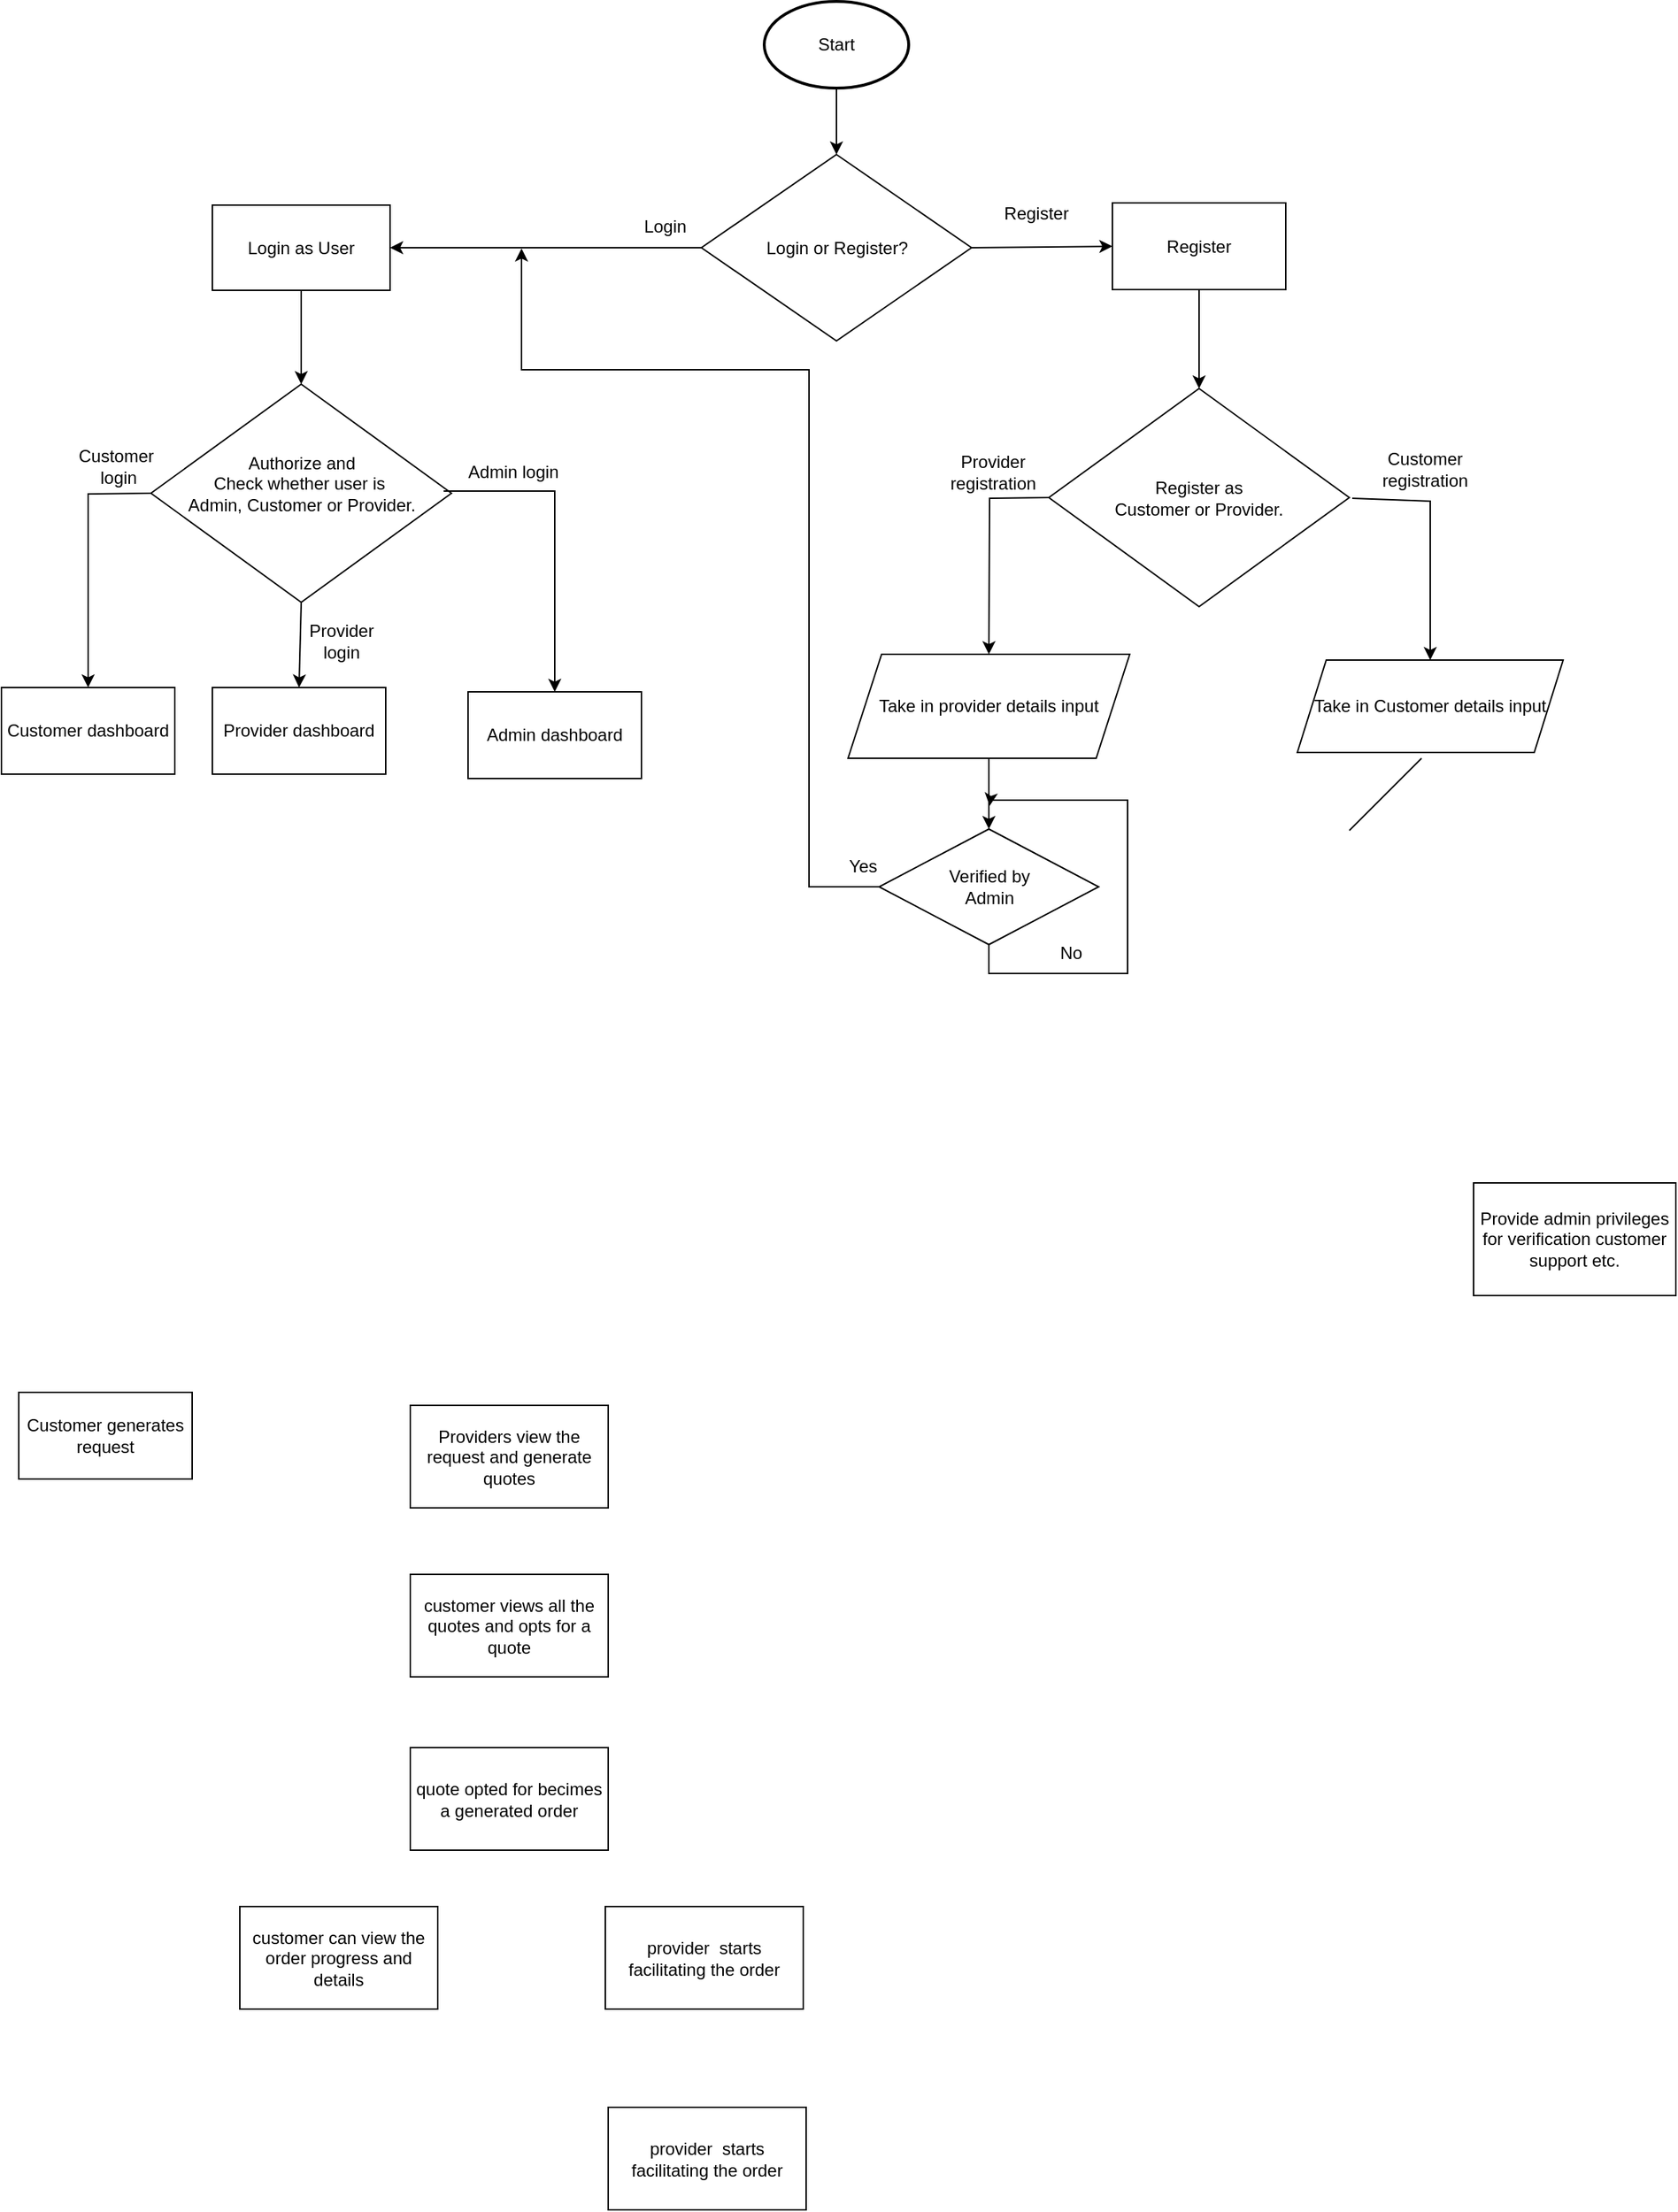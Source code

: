 <mxfile version="24.2.7" type="github">
  <diagram id="C5RBs43oDa-KdzZeNtuy" name="Page-1">
    <mxGraphModel dx="890" dy="958" grid="0" gridSize="10" guides="1" tooltips="1" connect="1" arrows="1" fold="1" page="0" pageScale="1" pageWidth="827" pageHeight="1169" math="0" shadow="0">
      <root>
        <mxCell id="WIyWlLk6GJQsqaUBKTNV-0" />
        <mxCell id="WIyWlLk6GJQsqaUBKTNV-1" parent="WIyWlLk6GJQsqaUBKTNV-0" />
        <mxCell id="cVaj2u5GrDJfhxVtXkWg-0" value="Start" style="strokeWidth=2;html=1;shape=mxgraph.flowchart.start_1;whiteSpace=wrap;" parent="WIyWlLk6GJQsqaUBKTNV-1" vertex="1">
          <mxGeometry x="954" y="-68" width="100" height="60" as="geometry" />
        </mxCell>
        <mxCell id="cVaj2u5GrDJfhxVtXkWg-1" value="Login as User" style="rounded=0;whiteSpace=wrap;html=1;" parent="WIyWlLk6GJQsqaUBKTNV-1" vertex="1">
          <mxGeometry x="572" y="73" width="123" height="59" as="geometry" />
        </mxCell>
        <mxCell id="cVaj2u5GrDJfhxVtXkWg-2" value="Authorize and &lt;br&gt;&lt;div&gt;Check whether user is&amp;nbsp;&lt;/div&gt;&lt;div&gt;Admin, Customer or Provider.&lt;/div&gt;&lt;div&gt;&lt;br&gt;&lt;/div&gt;" style="rhombus;whiteSpace=wrap;html=1;" parent="WIyWlLk6GJQsqaUBKTNV-1" vertex="1">
          <mxGeometry x="529.5" y="197" width="208" height="151" as="geometry" />
        </mxCell>
        <mxCell id="i8c5pmDL8lrEYYDZXuy1-27" style="edgeStyle=orthogonalEdgeStyle;rounded=0;orthogonalLoop=1;jettySize=auto;html=1;exitX=0.5;exitY=1;exitDx=0;exitDy=0;entryX=0.5;entryY=0;entryDx=0;entryDy=0;" parent="WIyWlLk6GJQsqaUBKTNV-1" source="cVaj2u5GrDJfhxVtXkWg-4" target="i8c5pmDL8lrEYYDZXuy1-26" edge="1">
          <mxGeometry relative="1" as="geometry" />
        </mxCell>
        <mxCell id="cVaj2u5GrDJfhxVtXkWg-4" value="Take in provider details input" style="shape=parallelogram;perimeter=parallelogramPerimeter;whiteSpace=wrap;html=1;fixedSize=1;size=23.235;" parent="WIyWlLk6GJQsqaUBKTNV-1" vertex="1">
          <mxGeometry x="1012" y="384" width="195" height="72" as="geometry" />
        </mxCell>
        <mxCell id="cVaj2u5GrDJfhxVtXkWg-5" value="&lt;div&gt;Take in Customer details input&lt;/div&gt;" style="shape=parallelogram;perimeter=parallelogramPerimeter;whiteSpace=wrap;html=1;fixedSize=1;" parent="WIyWlLk6GJQsqaUBKTNV-1" vertex="1">
          <mxGeometry x="1323" y="388" width="184" height="64" as="geometry" />
        </mxCell>
        <mxCell id="cVaj2u5GrDJfhxVtXkWg-7" value="&lt;div&gt;Customer dashboard&lt;/div&gt;" style="rounded=0;whiteSpace=wrap;html=1;" parent="WIyWlLk6GJQsqaUBKTNV-1" vertex="1">
          <mxGeometry x="426" y="407" width="120" height="60" as="geometry" />
        </mxCell>
        <mxCell id="cVaj2u5GrDJfhxVtXkWg-8" value="&lt;div&gt;Admin dashboard&lt;/div&gt;" style="rounded=0;whiteSpace=wrap;html=1;" parent="WIyWlLk6GJQsqaUBKTNV-1" vertex="1">
          <mxGeometry x="749" y="410" width="120" height="60" as="geometry" />
        </mxCell>
        <mxCell id="cVaj2u5GrDJfhxVtXkWg-9" value="Provide admin privileges for verification customer support etc." style="rounded=0;whiteSpace=wrap;html=1;" parent="WIyWlLk6GJQsqaUBKTNV-1" vertex="1">
          <mxGeometry x="1445" y="750" width="140" height="78" as="geometry" />
        </mxCell>
        <mxCell id="cVaj2u5GrDJfhxVtXkWg-10" value="Customer generates request" style="rounded=0;whiteSpace=wrap;html=1;" parent="WIyWlLk6GJQsqaUBKTNV-1" vertex="1">
          <mxGeometry x="438" y="895" width="120" height="60" as="geometry" />
        </mxCell>
        <mxCell id="cVaj2u5GrDJfhxVtXkWg-12" value="Providers view the request and generate quotes" style="rounded=0;whiteSpace=wrap;html=1;" parent="WIyWlLk6GJQsqaUBKTNV-1" vertex="1">
          <mxGeometry x="709" y="904" width="137" height="71" as="geometry" />
        </mxCell>
        <mxCell id="cVaj2u5GrDJfhxVtXkWg-13" value="customer views all the quotes and opts for a quote " style="rounded=0;whiteSpace=wrap;html=1;" parent="WIyWlLk6GJQsqaUBKTNV-1" vertex="1">
          <mxGeometry x="709" y="1021" width="137" height="71" as="geometry" />
        </mxCell>
        <mxCell id="cVaj2u5GrDJfhxVtXkWg-14" value="quote opted for becimes a generated order" style="rounded=0;whiteSpace=wrap;html=1;" parent="WIyWlLk6GJQsqaUBKTNV-1" vertex="1">
          <mxGeometry x="709" y="1141" width="137" height="71" as="geometry" />
        </mxCell>
        <mxCell id="cVaj2u5GrDJfhxVtXkWg-15" value="customer can view the order progress and details" style="rounded=0;whiteSpace=wrap;html=1;" parent="WIyWlLk6GJQsqaUBKTNV-1" vertex="1">
          <mxGeometry x="591" y="1251" width="137" height="71" as="geometry" />
        </mxCell>
        <mxCell id="cVaj2u5GrDJfhxVtXkWg-16" value="provider&amp;nbsp; starts facilitating the order " style="rounded=0;whiteSpace=wrap;html=1;" parent="WIyWlLk6GJQsqaUBKTNV-1" vertex="1">
          <mxGeometry x="844" y="1251" width="137" height="71" as="geometry" />
        </mxCell>
        <mxCell id="cVaj2u5GrDJfhxVtXkWg-17" value="provider&amp;nbsp; starts facilitating the order " style="rounded=0;whiteSpace=wrap;html=1;" parent="WIyWlLk6GJQsqaUBKTNV-1" vertex="1">
          <mxGeometry x="846" y="1390" width="137" height="71" as="geometry" />
        </mxCell>
        <mxCell id="i8c5pmDL8lrEYYDZXuy1-1" value="Login or Register?" style="rhombus;whiteSpace=wrap;html=1;" parent="WIyWlLk6GJQsqaUBKTNV-1" vertex="1">
          <mxGeometry x="910.5" y="38" width="187" height="129" as="geometry" />
        </mxCell>
        <mxCell id="i8c5pmDL8lrEYYDZXuy1-2" value="" style="endArrow=classic;html=1;rounded=0;exitX=0.5;exitY=1;exitDx=0;exitDy=0;exitPerimeter=0;entryX=0.5;entryY=0;entryDx=0;entryDy=0;" parent="WIyWlLk6GJQsqaUBKTNV-1" source="cVaj2u5GrDJfhxVtXkWg-0" target="i8c5pmDL8lrEYYDZXuy1-1" edge="1">
          <mxGeometry width="50" height="50" relative="1" as="geometry">
            <mxPoint x="995" y="237" as="sourcePoint" />
            <mxPoint x="1045" y="187" as="targetPoint" />
          </mxGeometry>
        </mxCell>
        <mxCell id="i8c5pmDL8lrEYYDZXuy1-3" value="" style="endArrow=classic;html=1;rounded=0;exitX=0;exitY=0.5;exitDx=0;exitDy=0;entryX=1;entryY=0.5;entryDx=0;entryDy=0;" parent="WIyWlLk6GJQsqaUBKTNV-1" source="i8c5pmDL8lrEYYDZXuy1-1" target="cVaj2u5GrDJfhxVtXkWg-1" edge="1">
          <mxGeometry width="50" height="50" relative="1" as="geometry">
            <mxPoint x="995" y="237" as="sourcePoint" />
            <mxPoint x="1045" y="187" as="targetPoint" />
          </mxGeometry>
        </mxCell>
        <mxCell id="i8c5pmDL8lrEYYDZXuy1-4" value="Register" style="rounded=0;whiteSpace=wrap;html=1;" parent="WIyWlLk6GJQsqaUBKTNV-1" vertex="1">
          <mxGeometry x="1195" y="71.5" width="120" height="60" as="geometry" />
        </mxCell>
        <mxCell id="i8c5pmDL8lrEYYDZXuy1-5" value="" style="endArrow=classic;html=1;rounded=0;exitX=0.5;exitY=1;exitDx=0;exitDy=0;entryX=0.5;entryY=0;entryDx=0;entryDy=0;" parent="WIyWlLk6GJQsqaUBKTNV-1" source="cVaj2u5GrDJfhxVtXkWg-1" target="cVaj2u5GrDJfhxVtXkWg-2" edge="1">
          <mxGeometry width="50" height="50" relative="1" as="geometry">
            <mxPoint x="984" y="237" as="sourcePoint" />
            <mxPoint x="1045" y="187" as="targetPoint" />
          </mxGeometry>
        </mxCell>
        <mxCell id="i8c5pmDL8lrEYYDZXuy1-6" value="&lt;div&gt;Register as&lt;br&gt;&lt;/div&gt;&lt;div&gt;Customer or Provider.&lt;/div&gt;" style="rhombus;whiteSpace=wrap;html=1;" parent="WIyWlLk6GJQsqaUBKTNV-1" vertex="1">
          <mxGeometry x="1151" y="200" width="208" height="151" as="geometry" />
        </mxCell>
        <mxCell id="i8c5pmDL8lrEYYDZXuy1-8" value="" style="endArrow=classic;html=1;rounded=0;entryX=0.5;entryY=0;entryDx=0;entryDy=0;exitX=0.5;exitY=1;exitDx=0;exitDy=0;" parent="WIyWlLk6GJQsqaUBKTNV-1" source="i8c5pmDL8lrEYYDZXuy1-4" target="i8c5pmDL8lrEYYDZXuy1-6" edge="1">
          <mxGeometry width="50" height="50" relative="1" as="geometry">
            <mxPoint x="995" y="237" as="sourcePoint" />
            <mxPoint x="1045" y="187" as="targetPoint" />
          </mxGeometry>
        </mxCell>
        <mxCell id="i8c5pmDL8lrEYYDZXuy1-9" value="" style="endArrow=classic;html=1;rounded=0;entryX=0;entryY=0.5;entryDx=0;entryDy=0;exitX=1;exitY=0.5;exitDx=0;exitDy=0;" parent="WIyWlLk6GJQsqaUBKTNV-1" source="i8c5pmDL8lrEYYDZXuy1-1" target="i8c5pmDL8lrEYYDZXuy1-4" edge="1">
          <mxGeometry width="50" height="50" relative="1" as="geometry">
            <mxPoint x="995" y="237" as="sourcePoint" />
            <mxPoint x="1045" y="187" as="targetPoint" />
          </mxGeometry>
        </mxCell>
        <mxCell id="i8c5pmDL8lrEYYDZXuy1-10" value="" style="endArrow=classic;html=1;rounded=0;exitX=0;exitY=0.5;exitDx=0;exitDy=0;entryX=0.5;entryY=0;entryDx=0;entryDy=0;" parent="WIyWlLk6GJQsqaUBKTNV-1" source="i8c5pmDL8lrEYYDZXuy1-6" target="cVaj2u5GrDJfhxVtXkWg-4" edge="1">
          <mxGeometry width="50" height="50" relative="1" as="geometry">
            <mxPoint x="860" y="369" as="sourcePoint" />
            <mxPoint x="910" y="319" as="targetPoint" />
            <Array as="points">
              <mxPoint x="1110" y="276" />
            </Array>
          </mxGeometry>
        </mxCell>
        <mxCell id="i8c5pmDL8lrEYYDZXuy1-11" value="" style="endArrow=classic;html=1;rounded=0;entryX=0.5;entryY=0;entryDx=0;entryDy=0;" parent="WIyWlLk6GJQsqaUBKTNV-1" target="cVaj2u5GrDJfhxVtXkWg-5" edge="1">
          <mxGeometry width="50" height="50" relative="1" as="geometry">
            <mxPoint x="1361" y="276" as="sourcePoint" />
            <mxPoint x="910" y="319" as="targetPoint" />
            <Array as="points">
              <mxPoint x="1415" y="278" />
            </Array>
          </mxGeometry>
        </mxCell>
        <mxCell id="i8c5pmDL8lrEYYDZXuy1-12" value="Provider dashboard" style="rounded=0;whiteSpace=wrap;html=1;" parent="WIyWlLk6GJQsqaUBKTNV-1" vertex="1">
          <mxGeometry x="572" y="407" width="120" height="60" as="geometry" />
        </mxCell>
        <mxCell id="i8c5pmDL8lrEYYDZXuy1-13" value="" style="endArrow=classic;html=1;rounded=0;exitX=0.974;exitY=0.49;exitDx=0;exitDy=0;exitPerimeter=0;entryX=0.5;entryY=0;entryDx=0;entryDy=0;" parent="WIyWlLk6GJQsqaUBKTNV-1" source="cVaj2u5GrDJfhxVtXkWg-2" target="cVaj2u5GrDJfhxVtXkWg-8" edge="1">
          <mxGeometry width="50" height="50" relative="1" as="geometry">
            <mxPoint x="860" y="371" as="sourcePoint" />
            <mxPoint x="910" y="321" as="targetPoint" />
            <Array as="points">
              <mxPoint x="809" y="271" />
            </Array>
          </mxGeometry>
        </mxCell>
        <mxCell id="i8c5pmDL8lrEYYDZXuy1-14" value="" style="endArrow=classic;html=1;rounded=0;exitX=0.5;exitY=1;exitDx=0;exitDy=0;entryX=0.5;entryY=0;entryDx=0;entryDy=0;" parent="WIyWlLk6GJQsqaUBKTNV-1" source="cVaj2u5GrDJfhxVtXkWg-2" target="i8c5pmDL8lrEYYDZXuy1-12" edge="1">
          <mxGeometry width="50" height="50" relative="1" as="geometry">
            <mxPoint x="860" y="371" as="sourcePoint" />
            <mxPoint x="910" y="321" as="targetPoint" />
          </mxGeometry>
        </mxCell>
        <mxCell id="i8c5pmDL8lrEYYDZXuy1-15" value="" style="endArrow=classic;html=1;rounded=0;exitX=0;exitY=0.5;exitDx=0;exitDy=0;entryX=0.5;entryY=0;entryDx=0;entryDy=0;" parent="WIyWlLk6GJQsqaUBKTNV-1" source="cVaj2u5GrDJfhxVtXkWg-2" target="cVaj2u5GrDJfhxVtXkWg-7" edge="1">
          <mxGeometry width="50" height="50" relative="1" as="geometry">
            <mxPoint x="860" y="371" as="sourcePoint" />
            <mxPoint x="910" y="321" as="targetPoint" />
            <Array as="points">
              <mxPoint x="486" y="273" />
            </Array>
          </mxGeometry>
        </mxCell>
        <mxCell id="i8c5pmDL8lrEYYDZXuy1-16" value="Provider registration" style="text;html=1;align=center;verticalAlign=middle;whiteSpace=wrap;rounded=0;rotation=0;" parent="WIyWlLk6GJQsqaUBKTNV-1" vertex="1">
          <mxGeometry x="1060" y="243" width="105" height="30" as="geometry" />
        </mxCell>
        <mxCell id="i8c5pmDL8lrEYYDZXuy1-17" value="&lt;div&gt;Customer&lt;/div&gt;&lt;div&gt;registration&lt;/div&gt;" style="text;html=1;align=center;verticalAlign=middle;whiteSpace=wrap;rounded=0;" parent="WIyWlLk6GJQsqaUBKTNV-1" vertex="1">
          <mxGeometry x="1359" y="241" width="105" height="30" as="geometry" />
        </mxCell>
        <mxCell id="i8c5pmDL8lrEYYDZXuy1-18" value="Admin login" style="text;html=1;align=center;verticalAlign=middle;whiteSpace=wrap;rounded=0;" parent="WIyWlLk6GJQsqaUBKTNV-1" vertex="1">
          <mxGeometry x="728" y="243" width="105" height="30" as="geometry" />
        </mxCell>
        <mxCell id="i8c5pmDL8lrEYYDZXuy1-19" value="&lt;div&gt;Provider&lt;/div&gt;&lt;div&gt;login&lt;/div&gt;" style="text;html=1;align=center;verticalAlign=middle;whiteSpace=wrap;rounded=0;" parent="WIyWlLk6GJQsqaUBKTNV-1" vertex="1">
          <mxGeometry x="609" y="360" width="105" height="30" as="geometry" />
        </mxCell>
        <mxCell id="i8c5pmDL8lrEYYDZXuy1-21" value="&lt;div&gt;Customer&lt;/div&gt;&lt;div&gt;&amp;nbsp;login&lt;/div&gt;" style="text;html=1;align=center;verticalAlign=middle;whiteSpace=wrap;rounded=0;" parent="WIyWlLk6GJQsqaUBKTNV-1" vertex="1">
          <mxGeometry x="453" y="239" width="105" height="30" as="geometry" />
        </mxCell>
        <mxCell id="i8c5pmDL8lrEYYDZXuy1-23" value="Register" style="text;html=1;align=center;verticalAlign=middle;whiteSpace=wrap;rounded=0;" parent="WIyWlLk6GJQsqaUBKTNV-1" vertex="1">
          <mxGeometry x="1090" y="64" width="105" height="30" as="geometry" />
        </mxCell>
        <mxCell id="i8c5pmDL8lrEYYDZXuy1-28" style="edgeStyle=orthogonalEdgeStyle;rounded=0;orthogonalLoop=1;jettySize=auto;html=1;exitX=0.5;exitY=1;exitDx=0;exitDy=0;" parent="WIyWlLk6GJQsqaUBKTNV-1" source="i8c5pmDL8lrEYYDZXuy1-26" edge="1">
          <mxGeometry relative="1" as="geometry">
            <mxPoint x="1110" y="489" as="targetPoint" />
          </mxGeometry>
        </mxCell>
        <mxCell id="i8c5pmDL8lrEYYDZXuy1-29" style="edgeStyle=orthogonalEdgeStyle;rounded=0;orthogonalLoop=1;jettySize=auto;html=1;exitX=0;exitY=0.5;exitDx=0;exitDy=0;" parent="WIyWlLk6GJQsqaUBKTNV-1" source="i8c5pmDL8lrEYYDZXuy1-26" edge="1">
          <mxGeometry relative="1" as="geometry">
            <mxPoint x="786" y="103" as="targetPoint" />
            <Array as="points">
              <mxPoint x="985" y="545" />
              <mxPoint x="985" y="187" />
              <mxPoint x="786" y="187" />
            </Array>
          </mxGeometry>
        </mxCell>
        <mxCell id="i8c5pmDL8lrEYYDZXuy1-26" value="&lt;div&gt;Verified by&lt;/div&gt;&lt;div&gt;Admin&lt;br&gt;&lt;/div&gt;" style="rhombus;whiteSpace=wrap;html=1;" parent="WIyWlLk6GJQsqaUBKTNV-1" vertex="1">
          <mxGeometry x="1033.5" y="505" width="152" height="80" as="geometry" />
        </mxCell>
        <mxCell id="dcPLABYHglqpTAZh8oRQ-0" value="Login" style="text;html=1;align=center;verticalAlign=middle;whiteSpace=wrap;rounded=0;" vertex="1" parent="WIyWlLk6GJQsqaUBKTNV-1">
          <mxGeometry x="833" y="73" width="105" height="30" as="geometry" />
        </mxCell>
        <mxCell id="zRSGvIDqHUoIKuhgFU25-0" value="" style="endArrow=none;html=1;rounded=0;" edge="1" parent="WIyWlLk6GJQsqaUBKTNV-1">
          <mxGeometry width="50" height="50" relative="1" as="geometry">
            <mxPoint x="1359" y="506" as="sourcePoint" />
            <mxPoint x="1409" y="456" as="targetPoint" />
          </mxGeometry>
        </mxCell>
        <mxCell id="dcPLABYHglqpTAZh8oRQ-2" value="Yes" style="text;html=1;align=center;verticalAlign=middle;whiteSpace=wrap;rounded=0;" vertex="1" parent="WIyWlLk6GJQsqaUBKTNV-1">
          <mxGeometry x="970" y="516" width="105" height="30" as="geometry" />
        </mxCell>
        <mxCell id="dcPLABYHglqpTAZh8oRQ-3" value="&lt;div&gt;No&lt;/div&gt;" style="text;html=1;align=center;verticalAlign=middle;whiteSpace=wrap;rounded=0;" vertex="1" parent="WIyWlLk6GJQsqaUBKTNV-1">
          <mxGeometry x="1114" y="576" width="105" height="30" as="geometry" />
        </mxCell>
      </root>
    </mxGraphModel>
  </diagram>
</mxfile>
